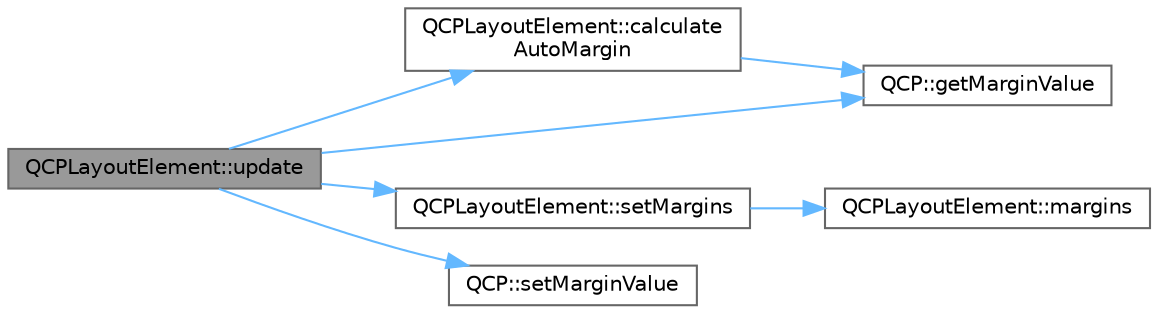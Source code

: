 digraph "QCPLayoutElement::update"
{
 // LATEX_PDF_SIZE
  bgcolor="transparent";
  edge [fontname=Helvetica,fontsize=10,labelfontname=Helvetica,labelfontsize=10];
  node [fontname=Helvetica,fontsize=10,shape=box,height=0.2,width=0.4];
  rankdir="LR";
  Node1 [label="QCPLayoutElement::update",height=0.2,width=0.4,color="gray40", fillcolor="grey60", style="filled", fontcolor="black",tooltip=" "];
  Node1 -> Node2 [color="steelblue1",style="solid"];
  Node2 [label="QCPLayoutElement::calculate\lAutoMargin",height=0.2,width=0.4,color="grey40", fillcolor="white", style="filled",URL="$class_q_c_p_layout_element.html#a005c9f0fe84bc1591a2cf2c46fd477b4",tooltip=" "];
  Node2 -> Node3 [color="steelblue1",style="solid"];
  Node3 [label="QCP::getMarginValue",height=0.2,width=0.4,color="grey40", fillcolor="white", style="filled",URL="$namespace_q_c_p.html#a23a2679d3495c444acc26acc61e35b5b",tooltip=" "];
  Node1 -> Node3 [color="steelblue1",style="solid"];
  Node1 -> Node4 [color="steelblue1",style="solid"];
  Node4 [label="QCPLayoutElement::setMargins",height=0.2,width=0.4,color="grey40", fillcolor="white", style="filled",URL="$class_q_c_p_layout_element.html#a8f450b1f3f992ad576fce2c63d8b79cf",tooltip=" "];
  Node4 -> Node5 [color="steelblue1",style="solid"];
  Node5 [label="QCPLayoutElement::margins",height=0.2,width=0.4,color="grey40", fillcolor="white", style="filled",URL="$class_q_c_p_layout_element.html#af4ac9450aa2d60863bf3a8ea0c940c9d",tooltip=" "];
  Node1 -> Node6 [color="steelblue1",style="solid"];
  Node6 [label="QCP::setMarginValue",height=0.2,width=0.4,color="grey40", fillcolor="white", style="filled",URL="$namespace_q_c_p.html#afbf6e3084c108f2bb4372107945ee82f",tooltip=" "];
}
